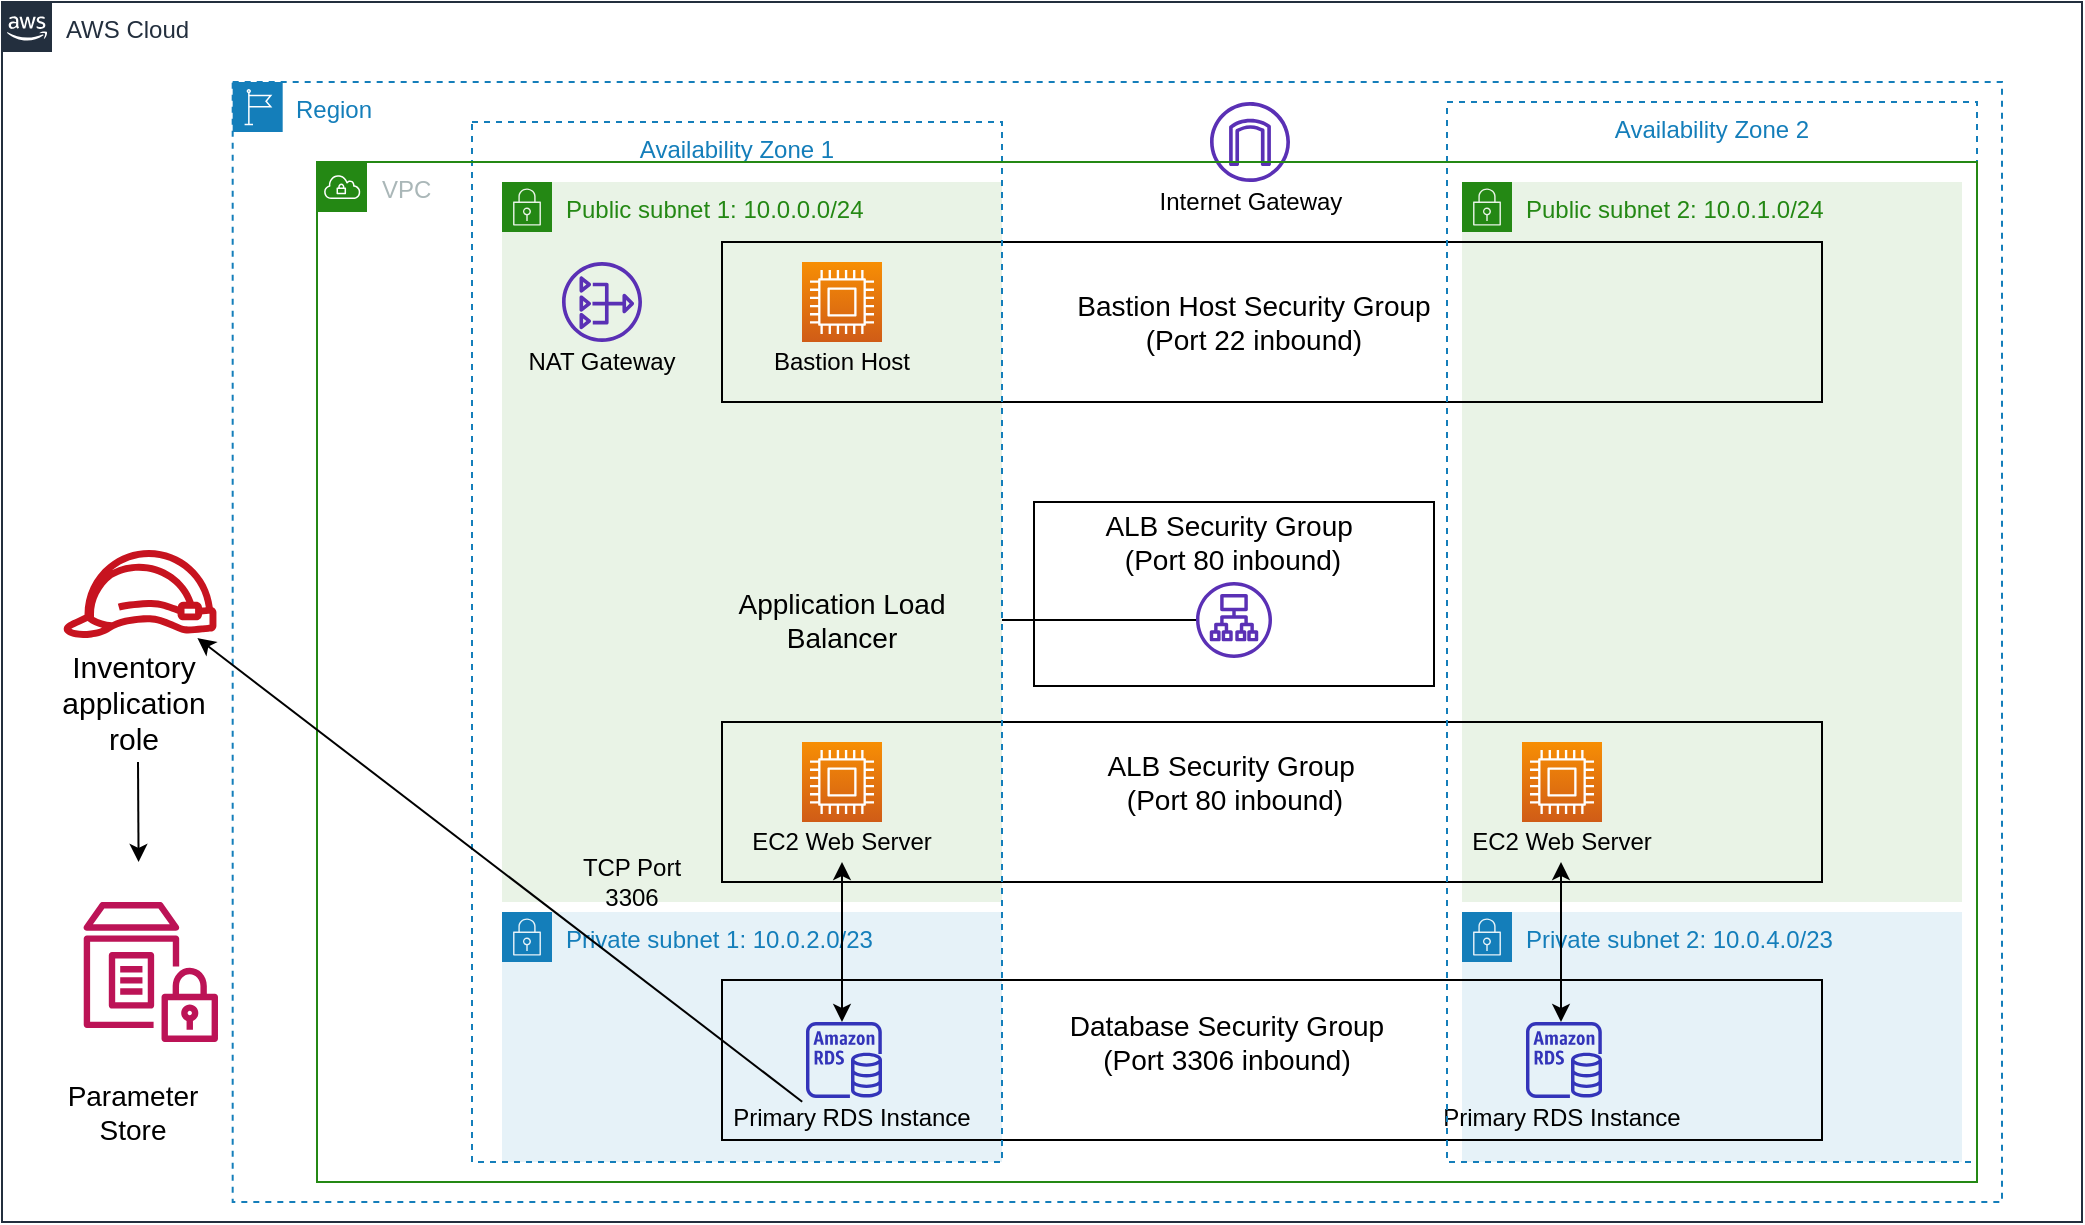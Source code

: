<mxfile version="14.6.13" type="device"><diagram id="ayBWidY2Ebv4A3MQboNH" name="Page-1"><mxGraphModel dx="1217" dy="706" grid="1" gridSize="10" guides="1" tooltips="1" connect="1" arrows="1" fold="1" page="1" pageScale="1" pageWidth="827" pageHeight="1169" math="0" shadow="0"><root><mxCell id="0"/><mxCell id="1" parent="0"/><mxCell id="7D2yTCFd7ciO5RG9edLc-46" value="Private subnet 2: 10.0.4.0/23" style="points=[[0,0],[0.25,0],[0.5,0],[0.75,0],[1,0],[1,0.25],[1,0.5],[1,0.75],[1,1],[0.75,1],[0.5,1],[0.25,1],[0,1],[0,0.75],[0,0.5],[0,0.25]];outlineConnect=0;gradientColor=none;html=1;whiteSpace=wrap;fontSize=12;fontStyle=0;shape=mxgraph.aws4.group;grIcon=mxgraph.aws4.group_security_group;grStroke=0;strokeColor=#147EBA;fillColor=#E6F2F8;verticalAlign=top;align=left;spacingLeft=30;fontColor=#147EBA;dashed=0;shadow=0;" parent="1" vertex="1"><mxGeometry x="970" y="575" width="250" height="125" as="geometry"/></mxCell><mxCell id="7D2yTCFd7ciO5RG9edLc-45" value="Private subnet 1: 10.0.2.0/23" style="points=[[0,0],[0.25,0],[0.5,0],[0.75,0],[1,0],[1,0.25],[1,0.5],[1,0.75],[1,1],[0.75,1],[0.5,1],[0.25,1],[0,1],[0,0.75],[0,0.5],[0,0.25]];outlineConnect=0;gradientColor=none;html=1;whiteSpace=wrap;fontSize=12;fontStyle=0;shape=mxgraph.aws4.group;grIcon=mxgraph.aws4.group_security_group;grStroke=0;strokeColor=#147EBA;fillColor=#E6F2F8;verticalAlign=top;align=left;spacingLeft=30;fontColor=#147EBA;dashed=0;shadow=0;" parent="1" vertex="1"><mxGeometry x="490" y="575" width="250" height="125" as="geometry"/></mxCell><mxCell id="7D2yTCFd7ciO5RG9edLc-41" value="Public subnet 2: 10.0.1.0/24" style="points=[[0,0],[0.25,0],[0.5,0],[0.75,0],[1,0],[1,0.25],[1,0.5],[1,0.75],[1,1],[0.75,1],[0.5,1],[0.25,1],[0,1],[0,0.75],[0,0.5],[0,0.25]];outlineConnect=0;gradientColor=none;html=1;whiteSpace=wrap;fontSize=12;fontStyle=0;shape=mxgraph.aws4.group;grIcon=mxgraph.aws4.group_security_group;grStroke=0;strokeColor=#248814;fillColor=#E9F3E6;verticalAlign=top;align=left;spacingLeft=30;fontColor=#248814;dashed=0;shadow=0;" parent="1" vertex="1"><mxGeometry x="970" y="210" width="250" height="360" as="geometry"/></mxCell><mxCell id="7D2yTCFd7ciO5RG9edLc-40" value="Public subnet 1: 10.0.0.0/24" style="points=[[0,0],[0.25,0],[0.5,0],[0.75,0],[1,0],[1,0.25],[1,0.5],[1,0.75],[1,1],[0.75,1],[0.5,1],[0.25,1],[0,1],[0,0.75],[0,0.5],[0,0.25]];outlineConnect=0;gradientColor=none;html=1;whiteSpace=wrap;fontSize=12;fontStyle=0;shape=mxgraph.aws4.group;grIcon=mxgraph.aws4.group_security_group;grStroke=0;strokeColor=#248814;fillColor=#E9F3E6;verticalAlign=top;align=left;spacingLeft=30;fontColor=#248814;dashed=0;shadow=0;" parent="1" vertex="1"><mxGeometry x="490" y="210" width="250" height="360" as="geometry"/></mxCell><mxCell id="7D2yTCFd7ciO5RG9edLc-8" value="" style="rounded=0;whiteSpace=wrap;html=1;gradientColor=#ffffff;fillColor=none;" parent="1" vertex="1"><mxGeometry x="600" y="240" width="550" height="80" as="geometry"/></mxCell><mxCell id="7D2yTCFd7ciO5RG9edLc-1" value="" style="points=[[0,0,0],[0.25,0,0],[0.5,0,0],[0.75,0,0],[1,0,0],[0,1,0],[0.25,1,0],[0.5,1,0],[0.75,1,0],[1,1,0],[0,0.25,0],[0,0.5,0],[0,0.75,0],[1,0.25,0],[1,0.5,0],[1,0.75,0]];outlineConnect=0;fontColor=#232F3E;gradientColor=#F78E04;gradientDirection=north;fillColor=#D05C17;strokeColor=#ffffff;verticalLabelPosition=bottom;verticalAlign=top;align=center;html=1;fontSize=12;fontStyle=0;aspect=fixed;shape=mxgraph.aws4.resourceIcon;resIcon=mxgraph.aws4.compute;" parent="1" vertex="1"><mxGeometry x="640" y="250" width="40" height="40" as="geometry"/></mxCell><mxCell id="7D2yTCFd7ciO5RG9edLc-2" value="" style="points=[[0,0,0],[0.25,0,0],[0.5,0,0],[0.75,0,0],[1,0,0],[0,1,0],[0.25,1,0],[0.5,1,0],[0.75,1,0],[1,1,0],[0,0.25,0],[0,0.5,0],[0,0.75,0],[1,0.25,0],[1,0.5,0],[1,0.75,0]];outlineConnect=0;fontColor=#232F3E;gradientColor=#F78E04;gradientDirection=north;fillColor=#D05C17;strokeColor=#ffffff;verticalLabelPosition=bottom;verticalAlign=top;align=center;html=1;fontSize=12;fontStyle=0;aspect=fixed;shape=mxgraph.aws4.resourceIcon;resIcon=mxgraph.aws4.compute;" parent="1" vertex="1"><mxGeometry x="640" y="490" width="40" height="40" as="geometry"/></mxCell><mxCell id="7D2yTCFd7ciO5RG9edLc-3" value="" style="points=[[0,0,0],[0.25,0,0],[0.5,0,0],[0.75,0,0],[1,0,0],[0,1,0],[0.25,1,0],[0.5,1,0],[0.75,1,0],[1,1,0],[0,0.25,0],[0,0.5,0],[0,0.75,0],[1,0.25,0],[1,0.5,0],[1,0.75,0]];outlineConnect=0;fontColor=#232F3E;gradientColor=#F78E04;gradientDirection=north;fillColor=#D05C17;strokeColor=#ffffff;verticalLabelPosition=bottom;verticalAlign=top;align=center;html=1;fontSize=12;fontStyle=0;aspect=fixed;shape=mxgraph.aws4.resourceIcon;resIcon=mxgraph.aws4.compute;" parent="1" vertex="1"><mxGeometry x="1000" y="490" width="40" height="40" as="geometry"/></mxCell><mxCell id="7D2yTCFd7ciO5RG9edLc-4" value="Bastion Host" style="text;html=1;strokeColor=none;fillColor=none;align=center;verticalAlign=middle;whiteSpace=wrap;rounded=0;" parent="1" vertex="1"><mxGeometry x="620" y="290" width="80" height="20" as="geometry"/></mxCell><mxCell id="7D2yTCFd7ciO5RG9edLc-6" value="EC2 Web Server" style="text;html=1;strokeColor=none;fillColor=none;align=center;verticalAlign=middle;whiteSpace=wrap;rounded=0;" parent="1" vertex="1"><mxGeometry x="605" y="530" width="110" height="20" as="geometry"/></mxCell><mxCell id="7D2yTCFd7ciO5RG9edLc-7" value="EC2 Web Server" style="text;html=1;strokeColor=none;fillColor=none;align=center;verticalAlign=middle;whiteSpace=wrap;rounded=0;" parent="1" vertex="1"><mxGeometry x="965" y="530" width="110" height="20" as="geometry"/></mxCell><mxCell id="7D2yTCFd7ciO5RG9edLc-9" value="&lt;font style=&quot;font-size: 14px&quot;&gt;Bastion Host Security Group &lt;br&gt;(Port 22 inbound)&lt;/font&gt;" style="text;html=1;strokeColor=none;fillColor=none;align=center;verticalAlign=middle;whiteSpace=wrap;rounded=0;" parent="1" vertex="1"><mxGeometry x="776" y="270" width="180" height="20" as="geometry"/></mxCell><mxCell id="7D2yTCFd7ciO5RG9edLc-10" value="" style="outlineConnect=0;fontColor=#232F3E;gradientColor=none;fillColor=#5A30B5;strokeColor=none;dashed=0;verticalLabelPosition=bottom;verticalAlign=top;align=center;html=1;fontSize=12;fontStyle=0;aspect=fixed;pointerEvents=1;shape=mxgraph.aws4.nat_gateway;" parent="1" vertex="1"><mxGeometry x="520" y="250" width="40" height="40" as="geometry"/></mxCell><mxCell id="7D2yTCFd7ciO5RG9edLc-14" value="NAT Gateway" style="text;html=1;strokeColor=none;fillColor=none;align=center;verticalAlign=middle;whiteSpace=wrap;rounded=0;" parent="1" vertex="1"><mxGeometry x="500" y="290" width="80" height="20" as="geometry"/></mxCell><mxCell id="7D2yTCFd7ciO5RG9edLc-15" value="" style="outlineConnect=0;fontColor=#232F3E;gradientColor=none;fillColor=#5A30B5;strokeColor=none;dashed=0;verticalLabelPosition=bottom;verticalAlign=top;align=center;html=1;fontSize=12;fontStyle=0;aspect=fixed;pointerEvents=1;shape=mxgraph.aws4.application_load_balancer;" parent="1" vertex="1"><mxGeometry x="837" y="410" width="38" height="38" as="geometry"/></mxCell><mxCell id="7D2yTCFd7ciO5RG9edLc-16" value="" style="outlineConnect=0;fontColor=#232F3E;gradientColor=none;fillColor=#5A30B5;strokeColor=none;dashed=0;verticalLabelPosition=bottom;verticalAlign=top;align=center;html=1;fontSize=12;fontStyle=0;aspect=fixed;pointerEvents=1;shape=mxgraph.aws4.internet_gateway;" parent="1" vertex="1"><mxGeometry x="844" y="170" width="40" height="40" as="geometry"/></mxCell><mxCell id="7D2yTCFd7ciO5RG9edLc-17" value="Internet Gateway" style="text;html=1;strokeColor=none;fillColor=none;align=center;verticalAlign=middle;whiteSpace=wrap;rounded=0;" parent="1" vertex="1"><mxGeometry x="816.5" y="210" width="95" height="20" as="geometry"/></mxCell><mxCell id="7D2yTCFd7ciO5RG9edLc-18" value="" style="rounded=0;whiteSpace=wrap;html=1;gradientColor=#ffffff;fillColor=none;" parent="1" vertex="1"><mxGeometry x="756" y="370" width="200" height="92" as="geometry"/></mxCell><mxCell id="7D2yTCFd7ciO5RG9edLc-19" value="&lt;font style=&quot;font-size: 14px&quot;&gt;ALB Security Group&amp;nbsp;&lt;br&gt;(Port 80 inbound)&lt;/font&gt;" style="text;html=1;strokeColor=none;fillColor=none;align=center;verticalAlign=middle;whiteSpace=wrap;rounded=0;" parent="1" vertex="1"><mxGeometry x="772.5" y="380" width="165" height="20" as="geometry"/></mxCell><mxCell id="7D2yTCFd7ciO5RG9edLc-22" value="&lt;font style=&quot;font-size: 14px&quot;&gt;Application Load Balancer&lt;/font&gt;" style="text;html=1;strokeColor=none;fillColor=none;align=center;verticalAlign=middle;whiteSpace=wrap;rounded=0;" parent="1" vertex="1"><mxGeometry x="580" y="419" width="160" height="20" as="geometry"/></mxCell><mxCell id="7D2yTCFd7ciO5RG9edLc-25" value="" style="endArrow=none;html=1;" parent="1" source="7D2yTCFd7ciO5RG9edLc-22" target="7D2yTCFd7ciO5RG9edLc-15" edge="1"><mxGeometry width="50" height="50" relative="1" as="geometry"><mxPoint x="800" y="440" as="sourcePoint"/><mxPoint x="850" y="390" as="targetPoint"/><Array as="points"><mxPoint x="770" y="429"/></Array></mxGeometry></mxCell><mxCell id="7D2yTCFd7ciO5RG9edLc-27" value="&lt;font style=&quot;font-size: 14px&quot;&gt;ALB Security Group&amp;nbsp;&lt;br&gt;(Port 80 inbound)&lt;/font&gt;" style="text;html=1;strokeColor=none;fillColor=none;align=center;verticalAlign=middle;whiteSpace=wrap;rounded=0;" parent="1" vertex="1"><mxGeometry x="773.5" y="500" width="165" height="20" as="geometry"/></mxCell><mxCell id="7D2yTCFd7ciO5RG9edLc-29" value="" style="rounded=0;whiteSpace=wrap;html=1;gradientColor=#ffffff;fillColor=none;" parent="1" vertex="1"><mxGeometry x="600" y="480" width="550" height="80" as="geometry"/></mxCell><mxCell id="7D2yTCFd7ciO5RG9edLc-30" value="" style="endArrow=classic;startArrow=classic;html=1;" parent="1" edge="1"><mxGeometry width="50" height="50" relative="1" as="geometry"><mxPoint x="660" y="630" as="sourcePoint"/><mxPoint x="660" y="550" as="targetPoint"/></mxGeometry></mxCell><mxCell id="7D2yTCFd7ciO5RG9edLc-31" value="" style="endArrow=classic;startArrow=classic;html=1;" parent="1" edge="1"><mxGeometry width="50" height="50" relative="1" as="geometry"><mxPoint x="1019.5" y="630" as="sourcePoint"/><mxPoint x="1019.5" y="550" as="targetPoint"/></mxGeometry></mxCell><mxCell id="7D2yTCFd7ciO5RG9edLc-32" value="" style="outlineConnect=0;fontColor=#232F3E;gradientColor=none;fillColor=#3334B9;strokeColor=none;dashed=0;verticalLabelPosition=bottom;verticalAlign=top;align=center;html=1;fontSize=12;fontStyle=0;aspect=fixed;pointerEvents=1;shape=mxgraph.aws4.rds_instance;" parent="1" vertex="1"><mxGeometry x="642" y="630" width="38" height="38" as="geometry"/></mxCell><mxCell id="7D2yTCFd7ciO5RG9edLc-33" value="" style="outlineConnect=0;fontColor=#232F3E;gradientColor=none;fillColor=#3334B9;strokeColor=none;dashed=0;verticalLabelPosition=bottom;verticalAlign=top;align=center;html=1;fontSize=12;fontStyle=0;aspect=fixed;pointerEvents=1;shape=mxgraph.aws4.rds_instance;" parent="1" vertex="1"><mxGeometry x="1002" y="630" width="38" height="38" as="geometry"/></mxCell><mxCell id="7D2yTCFd7ciO5RG9edLc-34" value="" style="rounded=0;whiteSpace=wrap;html=1;gradientColor=#ffffff;fillColor=none;" parent="1" vertex="1"><mxGeometry x="600" y="609" width="550" height="80" as="geometry"/></mxCell><mxCell id="7D2yTCFd7ciO5RG9edLc-35" value="Primary RDS Instance" style="text;html=1;strokeColor=none;fillColor=none;align=center;verticalAlign=middle;whiteSpace=wrap;rounded=0;" parent="1" vertex="1"><mxGeometry x="590" y="668" width="150" height="20" as="geometry"/></mxCell><mxCell id="7D2yTCFd7ciO5RG9edLc-37" value="Primary RDS Instance" style="text;html=1;strokeColor=none;fillColor=none;align=center;verticalAlign=middle;whiteSpace=wrap;rounded=0;" parent="1" vertex="1"><mxGeometry x="945" y="668" width="150" height="20" as="geometry"/></mxCell><mxCell id="7D2yTCFd7ciO5RG9edLc-42" value="&lt;span style=&quot;font-size: 14px&quot;&gt;Database Security Group&lt;br&gt;(Port 3306 inbound)&lt;br&gt;&lt;/span&gt;" style="text;html=1;strokeColor=none;fillColor=none;align=center;verticalAlign=middle;whiteSpace=wrap;rounded=0;" parent="1" vertex="1"><mxGeometry x="770" y="630" width="165" height="20" as="geometry"/></mxCell><mxCell id="7D2yTCFd7ciO5RG9edLc-47" value="Availability Zone 1" style="fillColor=none;strokeColor=#147EBA;dashed=1;verticalAlign=top;fontStyle=0;fontColor=#147EBA;shadow=0;" parent="1" vertex="1"><mxGeometry x="475" y="180" width="265" height="520" as="geometry"/></mxCell><mxCell id="7D2yTCFd7ciO5RG9edLc-49" value="Availability Zone 2" style="fillColor=none;strokeColor=#147EBA;dashed=1;verticalAlign=top;fontStyle=0;fontColor=#147EBA;shadow=0;" parent="1" vertex="1"><mxGeometry x="962.5" y="170" width="265" height="530" as="geometry"/></mxCell><mxCell id="7D2yTCFd7ciO5RG9edLc-50" value="VPC" style="points=[[0,0],[0.25,0],[0.5,0],[0.75,0],[1,0],[1,0.25],[1,0.5],[1,0.75],[1,1],[0.75,1],[0.5,1],[0.25,1],[0,1],[0,0.75],[0,0.5],[0,0.25]];outlineConnect=0;gradientColor=none;html=1;whiteSpace=wrap;fontSize=12;fontStyle=0;shape=mxgraph.aws4.group;grIcon=mxgraph.aws4.group_vpc;strokeColor=#248814;fillColor=none;verticalAlign=top;align=left;spacingLeft=30;fontColor=#AAB7B8;dashed=0;shadow=0;" parent="1" vertex="1"><mxGeometry x="397.5" y="200" width="830" height="510" as="geometry"/></mxCell><mxCell id="7D2yTCFd7ciO5RG9edLc-52" value="Region" style="points=[[0,0],[0.25,0],[0.5,0],[0.75,0],[1,0],[1,0.25],[1,0.5],[1,0.75],[1,1],[0.75,1],[0.5,1],[0.25,1],[0,1],[0,0.75],[0,0.5],[0,0.25]];outlineConnect=0;gradientColor=none;html=1;whiteSpace=wrap;fontSize=12;fontStyle=0;shape=mxgraph.aws4.group;grIcon=mxgraph.aws4.group_region;strokeColor=#147EBA;fillColor=none;verticalAlign=top;align=left;spacingLeft=30;fontColor=#147EBA;dashed=1;shadow=0;" parent="1" vertex="1"><mxGeometry x="355.34" y="160" width="884.66" height="560" as="geometry"/></mxCell><mxCell id="7D2yTCFd7ciO5RG9edLc-53" value="" style="outlineConnect=0;fontColor=#232F3E;gradientColor=none;fillColor=#BC1356;strokeColor=none;dashed=0;verticalLabelPosition=bottom;verticalAlign=top;align=center;html=1;fontSize=12;fontStyle=0;aspect=fixed;pointerEvents=1;shape=mxgraph.aws4.parameter_store;" parent="1" vertex="1"><mxGeometry x="280.69" y="570" width="67.31" height="70" as="geometry"/></mxCell><mxCell id="7D2yTCFd7ciO5RG9edLc-54" value="TCP Port 3306" style="text;html=1;strokeColor=none;fillColor=none;align=center;verticalAlign=middle;whiteSpace=wrap;rounded=0;shadow=0;" parent="1" vertex="1"><mxGeometry x="520" y="550" width="70" height="20" as="geometry"/></mxCell><mxCell id="7D2yTCFd7ciO5RG9edLc-55" value="" style="outlineConnect=0;fontColor=#232F3E;gradientColor=none;fillColor=#C7131F;strokeColor=none;dashed=0;verticalLabelPosition=bottom;verticalAlign=top;align=center;html=1;fontSize=12;fontStyle=0;aspect=fixed;pointerEvents=1;shape=mxgraph.aws4.role;shadow=0;" parent="1" vertex="1"><mxGeometry x="270" y="394" width="78" height="44" as="geometry"/></mxCell><mxCell id="7D2yTCFd7ciO5RG9edLc-60" value="" style="endArrow=classic;html=1;" parent="1" edge="1"><mxGeometry width="50" height="50" relative="1" as="geometry"><mxPoint x="308" y="500" as="sourcePoint"/><mxPoint x="308.29" y="550" as="targetPoint"/></mxGeometry></mxCell><mxCell id="7D2yTCFd7ciO5RG9edLc-61" value="" style="endArrow=classic;html=1;exitX=0.623;exitY=0.942;exitDx=0;exitDy=0;exitPerimeter=0;" parent="1" source="7D2yTCFd7ciO5RG9edLc-47" target="7D2yTCFd7ciO5RG9edLc-55" edge="1"><mxGeometry width="50" height="50" relative="1" as="geometry"><mxPoint x="330" y="550" as="sourcePoint"/><mxPoint x="360" y="570" as="targetPoint"/><Array as="points"/></mxGeometry></mxCell><mxCell id="7D2yTCFd7ciO5RG9edLc-62" value="AWS Cloud" style="points=[[0,0],[0.25,0],[0.5,0],[0.75,0],[1,0],[1,0.25],[1,0.5],[1,0.75],[1,1],[0.75,1],[0.5,1],[0.25,1],[0,1],[0,0.75],[0,0.5],[0,0.25]];outlineConnect=0;gradientColor=none;html=1;whiteSpace=wrap;fontSize=12;fontStyle=0;shape=mxgraph.aws4.group;grIcon=mxgraph.aws4.group_aws_cloud_alt;strokeColor=#232F3E;fillColor=none;verticalAlign=top;align=left;spacingLeft=30;fontColor=#232F3E;dashed=0;shadow=0;" parent="1" vertex="1"><mxGeometry x="240" y="120" width="1040" height="610" as="geometry"/></mxCell><mxCell id="7D2yTCFd7ciO5RG9edLc-63" value="&lt;font style=&quot;font-size: 14px&quot;&gt;Parameter Store&lt;/font&gt;" style="text;html=1;strokeColor=none;fillColor=none;align=center;verticalAlign=middle;whiteSpace=wrap;rounded=0;shadow=0;" parent="1" vertex="1"><mxGeometry x="256.34" y="650" width="99" height="50" as="geometry"/></mxCell><mxCell id="7D2yTCFd7ciO5RG9edLc-64" value="&lt;font style=&quot;font-size: 15px&quot;&gt;Inventory application role&lt;/font&gt;" style="text;html=1;strokeColor=none;fillColor=none;align=center;verticalAlign=middle;whiteSpace=wrap;rounded=0;shadow=0;" parent="1" vertex="1"><mxGeometry x="285.84" y="460" width="40" height="20" as="geometry"/></mxCell></root></mxGraphModel></diagram></mxfile>